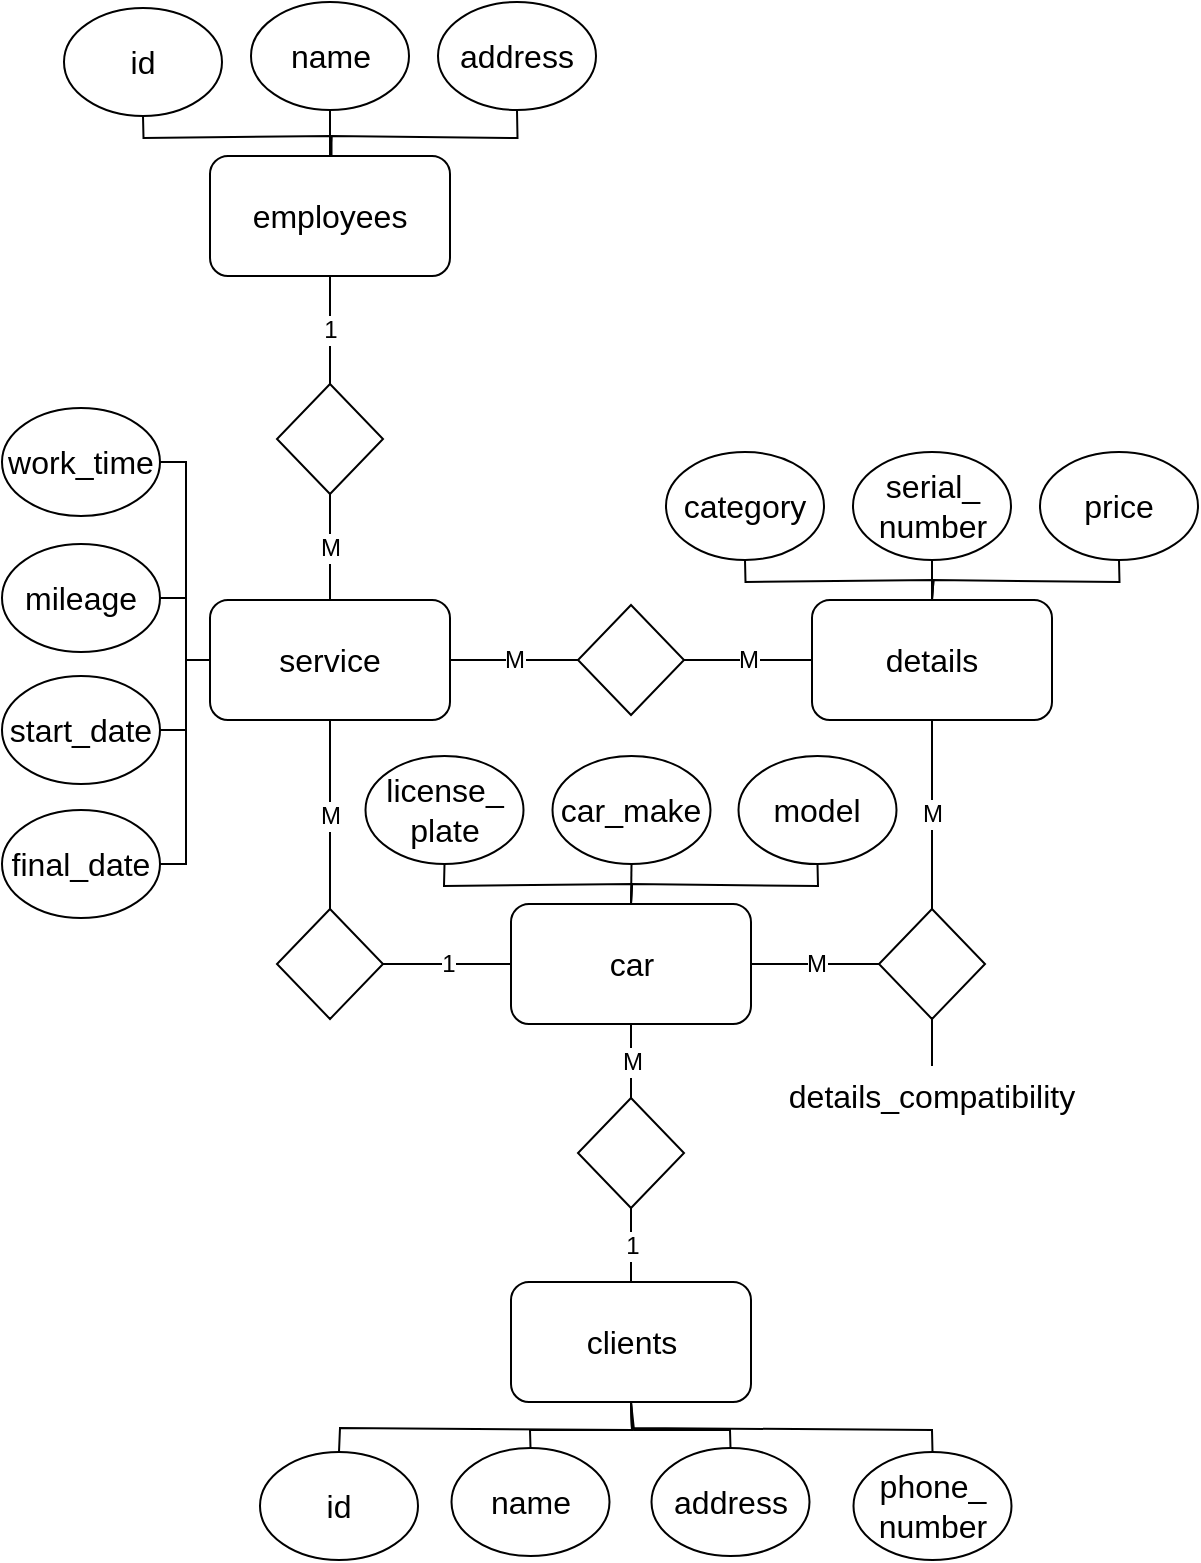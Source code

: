 <mxfile version="21.3.7" type="device">
  <diagram name="Страница 1" id="AqqJBdV2iUNEGTBjLfIK">
    <mxGraphModel dx="1522" dy="1220" grid="0" gridSize="10" guides="1" tooltips="1" connect="1" arrows="1" fold="1" page="0" pageScale="1" pageWidth="827" pageHeight="1169" math="0" shadow="0">
      <root>
        <mxCell id="0" />
        <mxCell id="1" parent="0" />
        <mxCell id="WUcE2IALungmpD6I-2U8-1" value="employees" style="rounded=1;whiteSpace=wrap;html=1;fontSize=16;" vertex="1" parent="1">
          <mxGeometry x="9" y="74" width="120" height="60" as="geometry" />
        </mxCell>
        <mxCell id="WUcE2IALungmpD6I-2U8-3" value="id" style="ellipse;whiteSpace=wrap;html=1;fontSize=16;" vertex="1" parent="1">
          <mxGeometry x="-64" width="79" height="54" as="geometry" />
        </mxCell>
        <mxCell id="WUcE2IALungmpD6I-2U8-4" value="name" style="ellipse;whiteSpace=wrap;html=1;fontSize=16;" vertex="1" parent="1">
          <mxGeometry x="29.5" y="-3" width="79" height="54" as="geometry" />
        </mxCell>
        <mxCell id="WUcE2IALungmpD6I-2U8-5" value="address" style="ellipse;whiteSpace=wrap;html=1;fontSize=16;" vertex="1" parent="1">
          <mxGeometry x="123" y="-3" width="79" height="54" as="geometry" />
        </mxCell>
        <mxCell id="WUcE2IALungmpD6I-2U8-6" value="service" style="rounded=1;whiteSpace=wrap;html=1;fontSize=16;" vertex="1" parent="1">
          <mxGeometry x="9" y="296" width="120" height="60" as="geometry" />
        </mxCell>
        <mxCell id="WUcE2IALungmpD6I-2U8-8" value="mileage" style="ellipse;whiteSpace=wrap;html=1;fontSize=16;" vertex="1" parent="1">
          <mxGeometry x="-95" y="268" width="79" height="54" as="geometry" />
        </mxCell>
        <mxCell id="WUcE2IALungmpD6I-2U8-9" value="" style="rhombus;whiteSpace=wrap;html=1;fontSize=16;" vertex="1" parent="1">
          <mxGeometry x="42.5" y="188" width="53" height="55" as="geometry" />
        </mxCell>
        <mxCell id="WUcE2IALungmpD6I-2U8-10" value="М" style="endArrow=none;html=1;rounded=0;fontSize=12;startSize=8;endSize=8;curved=1;exitX=0.5;exitY=0;exitDx=0;exitDy=0;entryX=0.5;entryY=1;entryDx=0;entryDy=0;" edge="1" parent="1" source="WUcE2IALungmpD6I-2U8-6" target="WUcE2IALungmpD6I-2U8-9">
          <mxGeometry width="50" height="50" relative="1" as="geometry">
            <mxPoint x="184" y="268" as="sourcePoint" />
            <mxPoint x="234" y="218" as="targetPoint" />
          </mxGeometry>
        </mxCell>
        <mxCell id="WUcE2IALungmpD6I-2U8-11" value="1" style="endArrow=none;html=1;rounded=0;fontSize=12;startSize=8;endSize=8;curved=1;exitX=0.5;exitY=0;exitDx=0;exitDy=0;entryX=0.5;entryY=1;entryDx=0;entryDy=0;" edge="1" parent="1" source="WUcE2IALungmpD6I-2U8-9" target="WUcE2IALungmpD6I-2U8-1">
          <mxGeometry width="50" height="50" relative="1" as="geometry">
            <mxPoint x="184" y="268" as="sourcePoint" />
            <mxPoint x="234" y="218" as="targetPoint" />
          </mxGeometry>
        </mxCell>
        <mxCell id="WUcE2IALungmpD6I-2U8-16" value="work_time" style="ellipse;whiteSpace=wrap;html=1;fontSize=16;" vertex="1" parent="1">
          <mxGeometry x="-95" y="200" width="79" height="54" as="geometry" />
        </mxCell>
        <mxCell id="WUcE2IALungmpD6I-2U8-17" value="start_date" style="ellipse;whiteSpace=wrap;html=1;fontSize=16;" vertex="1" parent="1">
          <mxGeometry x="-95" y="334" width="79" height="54" as="geometry" />
        </mxCell>
        <mxCell id="WUcE2IALungmpD6I-2U8-18" value="final_date" style="ellipse;whiteSpace=wrap;html=1;fontSize=16;" vertex="1" parent="1">
          <mxGeometry x="-95" y="401" width="79" height="54" as="geometry" />
        </mxCell>
        <mxCell id="WUcE2IALungmpD6I-2U8-19" value="details" style="rounded=1;whiteSpace=wrap;html=1;fontSize=16;" vertex="1" parent="1">
          <mxGeometry x="310" y="296" width="120" height="60" as="geometry" />
        </mxCell>
        <mxCell id="WUcE2IALungmpD6I-2U8-20" value="" style="rhombus;whiteSpace=wrap;html=1;fontSize=16;" vertex="1" parent="1">
          <mxGeometry x="193" y="298.5" width="53" height="55" as="geometry" />
        </mxCell>
        <mxCell id="WUcE2IALungmpD6I-2U8-21" value="М" style="endArrow=none;html=1;rounded=0;fontSize=12;startSize=8;endSize=8;curved=1;exitX=1;exitY=0.5;exitDx=0;exitDy=0;entryX=0;entryY=0.5;entryDx=0;entryDy=0;" edge="1" parent="1" source="WUcE2IALungmpD6I-2U8-6" target="WUcE2IALungmpD6I-2U8-20">
          <mxGeometry width="50" height="50" relative="1" as="geometry">
            <mxPoint x="184" y="268" as="sourcePoint" />
            <mxPoint x="234" y="218" as="targetPoint" />
          </mxGeometry>
        </mxCell>
        <mxCell id="WUcE2IALungmpD6I-2U8-22" value="М" style="endArrow=none;html=1;rounded=0;fontSize=12;startSize=8;endSize=8;curved=1;exitX=1;exitY=0.5;exitDx=0;exitDy=0;entryX=0;entryY=0.5;entryDx=0;entryDy=0;" edge="1" parent="1" source="WUcE2IALungmpD6I-2U8-20" target="WUcE2IALungmpD6I-2U8-19">
          <mxGeometry width="50" height="50" relative="1" as="geometry">
            <mxPoint x="184" y="268" as="sourcePoint" />
            <mxPoint x="234" y="218" as="targetPoint" />
          </mxGeometry>
        </mxCell>
        <mxCell id="WUcE2IALungmpD6I-2U8-25" value="car" style="rounded=1;whiteSpace=wrap;html=1;fontSize=16;" vertex="1" parent="1">
          <mxGeometry x="159.5" y="448" width="120" height="60" as="geometry" />
        </mxCell>
        <mxCell id="WUcE2IALungmpD6I-2U8-26" value="" style="rhombus;whiteSpace=wrap;html=1;fontSize=16;" vertex="1" parent="1">
          <mxGeometry x="42.5" y="450.5" width="53" height="55" as="geometry" />
        </mxCell>
        <mxCell id="WUcE2IALungmpD6I-2U8-27" value="" style="rhombus;whiteSpace=wrap;html=1;fontSize=16;" vertex="1" parent="1">
          <mxGeometry x="343.5" y="450.5" width="53" height="55" as="geometry" />
        </mxCell>
        <mxCell id="WUcE2IALungmpD6I-2U8-28" value="М" style="endArrow=none;html=1;rounded=0;fontSize=12;startSize=8;endSize=8;curved=1;exitX=0.5;exitY=1;exitDx=0;exitDy=0;entryX=0.5;entryY=0;entryDx=0;entryDy=0;" edge="1" parent="1" source="WUcE2IALungmpD6I-2U8-6" target="WUcE2IALungmpD6I-2U8-26">
          <mxGeometry width="50" height="50" relative="1" as="geometry">
            <mxPoint x="151" y="367" as="sourcePoint" />
            <mxPoint x="201" y="317" as="targetPoint" />
          </mxGeometry>
        </mxCell>
        <mxCell id="WUcE2IALungmpD6I-2U8-29" value="1" style="endArrow=none;html=1;rounded=0;fontSize=12;startSize=8;endSize=8;curved=1;exitX=1;exitY=0.5;exitDx=0;exitDy=0;entryX=0;entryY=0.5;entryDx=0;entryDy=0;" edge="1" parent="1" source="WUcE2IALungmpD6I-2U8-26" target="WUcE2IALungmpD6I-2U8-25">
          <mxGeometry width="50" height="50" relative="1" as="geometry">
            <mxPoint x="151" y="367" as="sourcePoint" />
            <mxPoint x="201" y="317" as="targetPoint" />
          </mxGeometry>
        </mxCell>
        <mxCell id="WUcE2IALungmpD6I-2U8-30" value="М" style="endArrow=none;html=1;rounded=0;fontSize=12;startSize=8;endSize=8;curved=1;exitX=1;exitY=0.5;exitDx=0;exitDy=0;entryX=0;entryY=0.5;entryDx=0;entryDy=0;" edge="1" parent="1" source="WUcE2IALungmpD6I-2U8-25" target="WUcE2IALungmpD6I-2U8-27">
          <mxGeometry width="50" height="50" relative="1" as="geometry">
            <mxPoint x="151" y="367" as="sourcePoint" />
            <mxPoint x="339" y="459" as="targetPoint" />
          </mxGeometry>
        </mxCell>
        <mxCell id="WUcE2IALungmpD6I-2U8-31" value="М" style="endArrow=none;html=1;rounded=0;fontSize=12;startSize=8;endSize=8;curved=1;exitX=0.5;exitY=0;exitDx=0;exitDy=0;entryX=0.5;entryY=1;entryDx=0;entryDy=0;" edge="1" parent="1" source="WUcE2IALungmpD6I-2U8-27" target="WUcE2IALungmpD6I-2U8-19">
          <mxGeometry width="50" height="50" relative="1" as="geometry">
            <mxPoint x="151" y="367" as="sourcePoint" />
            <mxPoint x="201" y="317" as="targetPoint" />
          </mxGeometry>
        </mxCell>
        <mxCell id="WUcE2IALungmpD6I-2U8-32" value="category" style="ellipse;whiteSpace=wrap;html=1;fontSize=16;" vertex="1" parent="1">
          <mxGeometry x="237" y="222" width="79" height="54" as="geometry" />
        </mxCell>
        <mxCell id="WUcE2IALungmpD6I-2U8-33" value="serial_&lt;br&gt;number" style="ellipse;whiteSpace=wrap;html=1;fontSize=16;" vertex="1" parent="1">
          <mxGeometry x="330.5" y="222" width="79" height="54" as="geometry" />
        </mxCell>
        <mxCell id="WUcE2IALungmpD6I-2U8-34" value="price" style="ellipse;whiteSpace=wrap;html=1;fontSize=16;" vertex="1" parent="1">
          <mxGeometry x="424" y="222" width="79" height="54" as="geometry" />
        </mxCell>
        <mxCell id="WUcE2IALungmpD6I-2U8-35" value="license_&lt;br&gt;plate" style="ellipse;whiteSpace=wrap;html=1;fontSize=16;" vertex="1" parent="1">
          <mxGeometry x="86.75" y="374" width="79" height="54" as="geometry" />
        </mxCell>
        <mxCell id="WUcE2IALungmpD6I-2U8-36" value="car_make" style="ellipse;whiteSpace=wrap;html=1;fontSize=16;" vertex="1" parent="1">
          <mxGeometry x="180.25" y="374" width="79" height="54" as="geometry" />
        </mxCell>
        <mxCell id="WUcE2IALungmpD6I-2U8-37" value="model" style="ellipse;whiteSpace=wrap;html=1;fontSize=16;" vertex="1" parent="1">
          <mxGeometry x="273.25" y="374" width="79" height="54" as="geometry" />
        </mxCell>
        <mxCell id="WUcE2IALungmpD6I-2U8-39" value="clients" style="rounded=1;whiteSpace=wrap;html=1;fontSize=16;" vertex="1" parent="1">
          <mxGeometry x="159.5" y="637" width="120" height="60" as="geometry" />
        </mxCell>
        <mxCell id="WUcE2IALungmpD6I-2U8-40" value="" style="rhombus;whiteSpace=wrap;html=1;fontSize=16;" vertex="1" parent="1">
          <mxGeometry x="193" y="545" width="53" height="55" as="geometry" />
        </mxCell>
        <mxCell id="WUcE2IALungmpD6I-2U8-41" value="М" style="endArrow=none;html=1;rounded=0;fontSize=12;startSize=8;endSize=8;curved=1;exitX=0.5;exitY=1;exitDx=0;exitDy=0;entryX=0.5;entryY=0;entryDx=0;entryDy=0;" edge="1" parent="1" source="WUcE2IALungmpD6I-2U8-25" target="WUcE2IALungmpD6I-2U8-40">
          <mxGeometry width="50" height="50" relative="1" as="geometry">
            <mxPoint x="182" y="451" as="sourcePoint" />
            <mxPoint x="232" y="401" as="targetPoint" />
          </mxGeometry>
        </mxCell>
        <mxCell id="WUcE2IALungmpD6I-2U8-42" value="1" style="endArrow=none;html=1;rounded=0;fontSize=12;startSize=8;endSize=8;curved=1;exitX=0.5;exitY=1;exitDx=0;exitDy=0;entryX=0.5;entryY=0;entryDx=0;entryDy=0;" edge="1" parent="1" source="WUcE2IALungmpD6I-2U8-40" target="WUcE2IALungmpD6I-2U8-39">
          <mxGeometry width="50" height="50" relative="1" as="geometry">
            <mxPoint x="182" y="451" as="sourcePoint" />
            <mxPoint x="232" y="401" as="targetPoint" />
          </mxGeometry>
        </mxCell>
        <mxCell id="WUcE2IALungmpD6I-2U8-43" value="id" style="ellipse;whiteSpace=wrap;html=1;fontSize=16;" vertex="1" parent="1">
          <mxGeometry x="34" y="722" width="79" height="54" as="geometry" />
        </mxCell>
        <mxCell id="WUcE2IALungmpD6I-2U8-44" value="name" style="ellipse;whiteSpace=wrap;html=1;fontSize=16;" vertex="1" parent="1">
          <mxGeometry x="129.75" y="720" width="79" height="54" as="geometry" />
        </mxCell>
        <mxCell id="WUcE2IALungmpD6I-2U8-45" value="address" style="ellipse;whiteSpace=wrap;html=1;fontSize=16;" vertex="1" parent="1">
          <mxGeometry x="229.75" y="720" width="79" height="54" as="geometry" />
        </mxCell>
        <mxCell id="WUcE2IALungmpD6I-2U8-46" value="phone_&lt;br&gt;number" style="ellipse;whiteSpace=wrap;html=1;fontSize=16;" vertex="1" parent="1">
          <mxGeometry x="330.75" y="722" width="79" height="54" as="geometry" />
        </mxCell>
        <mxCell id="WUcE2IALungmpD6I-2U8-47" value="" style="endArrow=none;html=1;rounded=0;fontSize=12;startSize=8;endSize=8;exitX=0.5;exitY=0;exitDx=0;exitDy=0;entryX=0.5;entryY=1;entryDx=0;entryDy=0;" edge="1" parent="1" source="WUcE2IALungmpD6I-2U8-25" target="WUcE2IALungmpD6I-2U8-35">
          <mxGeometry width="50" height="50" relative="1" as="geometry">
            <mxPoint x="168" y="379" as="sourcePoint" />
            <mxPoint x="218" y="329" as="targetPoint" />
            <Array as="points">
              <mxPoint x="220" y="438" />
              <mxPoint x="126" y="439" />
            </Array>
          </mxGeometry>
        </mxCell>
        <mxCell id="WUcE2IALungmpD6I-2U8-48" value="" style="endArrow=none;html=1;rounded=0;fontSize=12;startSize=8;endSize=8;exitX=0.5;exitY=0;exitDx=0;exitDy=0;entryX=0.5;entryY=1;entryDx=0;entryDy=0;" edge="1" parent="1" source="WUcE2IALungmpD6I-2U8-25" target="WUcE2IALungmpD6I-2U8-37">
          <mxGeometry width="50" height="50" relative="1" as="geometry">
            <mxPoint x="168" y="379" as="sourcePoint" />
            <mxPoint x="218" y="329" as="targetPoint" />
            <Array as="points">
              <mxPoint x="220" y="438" />
              <mxPoint x="313" y="439" />
            </Array>
          </mxGeometry>
        </mxCell>
        <mxCell id="WUcE2IALungmpD6I-2U8-49" value="" style="endArrow=none;html=1;rounded=0;fontSize=12;startSize=8;endSize=8;curved=1;exitX=0.5;exitY=1;exitDx=0;exitDy=0;entryX=0.5;entryY=0;entryDx=0;entryDy=0;" edge="1" parent="1" source="WUcE2IALungmpD6I-2U8-36" target="WUcE2IALungmpD6I-2U8-25">
          <mxGeometry width="50" height="50" relative="1" as="geometry">
            <mxPoint x="168" y="379" as="sourcePoint" />
            <mxPoint x="218" y="329" as="targetPoint" />
          </mxGeometry>
        </mxCell>
        <mxCell id="WUcE2IALungmpD6I-2U8-52" value="" style="endArrow=none;html=1;rounded=0;fontSize=12;startSize=8;endSize=8;exitX=1;exitY=0.5;exitDx=0;exitDy=0;entryX=0;entryY=0.5;entryDx=0;entryDy=0;" edge="1" parent="1" source="WUcE2IALungmpD6I-2U8-18" target="WUcE2IALungmpD6I-2U8-6">
          <mxGeometry width="50" height="50" relative="1" as="geometry">
            <mxPoint x="168" y="414" as="sourcePoint" />
            <mxPoint x="218" y="364" as="targetPoint" />
            <Array as="points">
              <mxPoint x="-3" y="428" />
              <mxPoint x="-3" y="326" />
            </Array>
          </mxGeometry>
        </mxCell>
        <mxCell id="WUcE2IALungmpD6I-2U8-56" value="" style="endArrow=none;html=1;rounded=0;fontSize=12;startSize=8;endSize=8;exitX=0.5;exitY=0;exitDx=0;exitDy=0;entryX=0.5;entryY=1;entryDx=0;entryDy=0;" edge="1" parent="1" source="WUcE2IALungmpD6I-2U8-19" target="WUcE2IALungmpD6I-2U8-32">
          <mxGeometry width="50" height="50" relative="1" as="geometry">
            <mxPoint x="370.75" y="296" as="sourcePoint" />
            <mxPoint x="276.75" y="276" as="targetPoint" />
            <Array as="points">
              <mxPoint x="370.75" y="286" />
              <mxPoint x="276.75" y="287" />
            </Array>
          </mxGeometry>
        </mxCell>
        <mxCell id="WUcE2IALungmpD6I-2U8-57" value="" style="endArrow=none;html=1;rounded=0;fontSize=12;startSize=8;endSize=8;exitX=0.5;exitY=0;exitDx=0;exitDy=0;entryX=0.5;entryY=1;entryDx=0;entryDy=0;" edge="1" parent="1" source="WUcE2IALungmpD6I-2U8-19" target="WUcE2IALungmpD6I-2U8-34">
          <mxGeometry width="50" height="50" relative="1" as="geometry">
            <mxPoint x="370.75" y="296" as="sourcePoint" />
            <mxPoint x="463.75" y="276" as="targetPoint" />
            <Array as="points">
              <mxPoint x="370.75" y="286" />
              <mxPoint x="463.75" y="287" />
            </Array>
          </mxGeometry>
        </mxCell>
        <mxCell id="WUcE2IALungmpD6I-2U8-58" value="" style="endArrow=none;html=1;rounded=0;fontSize=12;startSize=8;endSize=8;curved=1;exitX=0.5;exitY=1;exitDx=0;exitDy=0;entryX=0.5;entryY=0;entryDx=0;entryDy=0;" edge="1" parent="1" source="WUcE2IALungmpD6I-2U8-33" target="WUcE2IALungmpD6I-2U8-19">
          <mxGeometry width="50" height="50" relative="1" as="geometry">
            <mxPoint x="370.75" y="276" as="sourcePoint" />
            <mxPoint x="370.75" y="296" as="targetPoint" />
          </mxGeometry>
        </mxCell>
        <mxCell id="WUcE2IALungmpD6I-2U8-59" value="" style="endArrow=none;html=1;rounded=0;fontSize=12;startSize=8;endSize=8;exitX=0.5;exitY=0;exitDx=0;exitDy=0;entryX=0.5;entryY=1;entryDx=0;entryDy=0;" edge="1" parent="1" target="WUcE2IALungmpD6I-2U8-3">
          <mxGeometry width="50" height="50" relative="1" as="geometry">
            <mxPoint x="69.75" y="74" as="sourcePoint" />
            <mxPoint x="-24.25" y="54" as="targetPoint" />
            <Array as="points">
              <mxPoint x="69.75" y="64" />
              <mxPoint x="-24.25" y="65" />
            </Array>
          </mxGeometry>
        </mxCell>
        <mxCell id="WUcE2IALungmpD6I-2U8-60" value="" style="endArrow=none;html=1;rounded=0;fontSize=12;startSize=8;endSize=8;exitX=0.5;exitY=0;exitDx=0;exitDy=0;entryX=0.5;entryY=1;entryDx=0;entryDy=0;" edge="1" parent="1" source="WUcE2IALungmpD6I-2U8-1" target="WUcE2IALungmpD6I-2U8-5">
          <mxGeometry width="50" height="50" relative="1" as="geometry">
            <mxPoint x="69.75" y="74" as="sourcePoint" />
            <mxPoint x="162.75" y="54" as="targetPoint" />
            <Array as="points">
              <mxPoint x="69.75" y="64" />
              <mxPoint x="162.75" y="65" />
            </Array>
          </mxGeometry>
        </mxCell>
        <mxCell id="WUcE2IALungmpD6I-2U8-61" value="" style="endArrow=none;html=1;rounded=0;fontSize=12;startSize=8;endSize=8;curved=1;exitX=0.5;exitY=1;exitDx=0;exitDy=0;entryX=0.5;entryY=0;entryDx=0;entryDy=0;" edge="1" parent="1" source="WUcE2IALungmpD6I-2U8-4" target="WUcE2IALungmpD6I-2U8-1">
          <mxGeometry width="50" height="50" relative="1" as="geometry">
            <mxPoint x="69.75" y="54" as="sourcePoint" />
            <mxPoint x="69.75" y="74" as="targetPoint" />
          </mxGeometry>
        </mxCell>
        <mxCell id="WUcE2IALungmpD6I-2U8-63" value="" style="endArrow=none;html=1;rounded=0;fontSize=12;startSize=8;endSize=8;exitX=1;exitY=0.5;exitDx=0;exitDy=0;entryX=0;entryY=0.5;entryDx=0;entryDy=0;" edge="1" parent="1" source="WUcE2IALungmpD6I-2U8-17" target="WUcE2IALungmpD6I-2U8-6">
          <mxGeometry width="50" height="50" relative="1" as="geometry">
            <mxPoint x="-16" y="428" as="sourcePoint" />
            <mxPoint x="9" y="326" as="targetPoint" />
            <Array as="points">
              <mxPoint x="-3" y="361" />
              <mxPoint x="-3" y="326" />
            </Array>
          </mxGeometry>
        </mxCell>
        <mxCell id="WUcE2IALungmpD6I-2U8-64" value="" style="endArrow=none;html=1;rounded=0;fontSize=12;startSize=8;endSize=8;exitX=1;exitY=0.5;exitDx=0;exitDy=0;entryX=0;entryY=0.5;entryDx=0;entryDy=0;" edge="1" parent="1" source="WUcE2IALungmpD6I-2U8-8">
          <mxGeometry width="50" height="50" relative="1" as="geometry">
            <mxPoint x="-16" y="428" as="sourcePoint" />
            <mxPoint x="9" y="326" as="targetPoint" />
            <Array as="points">
              <mxPoint x="-3" y="295" />
              <mxPoint x="-3" y="326" />
            </Array>
          </mxGeometry>
        </mxCell>
        <mxCell id="WUcE2IALungmpD6I-2U8-65" value="" style="endArrow=none;html=1;rounded=0;fontSize=12;startSize=8;endSize=8;exitX=1;exitY=0.5;exitDx=0;exitDy=0;entryX=0;entryY=0.5;entryDx=0;entryDy=0;" edge="1" parent="1" source="WUcE2IALungmpD6I-2U8-16" target="WUcE2IALungmpD6I-2U8-6">
          <mxGeometry width="50" height="50" relative="1" as="geometry">
            <mxPoint x="-16" y="294" as="sourcePoint" />
            <mxPoint x="9" y="325" as="targetPoint" />
            <Array as="points">
              <mxPoint x="-3" y="227" />
              <mxPoint x="-3" y="326" />
            </Array>
          </mxGeometry>
        </mxCell>
        <mxCell id="WUcE2IALungmpD6I-2U8-66" value="" style="endArrow=none;html=1;rounded=0;fontSize=12;startSize=8;endSize=8;exitX=0.5;exitY=1;exitDx=0;exitDy=0;entryX=0.5;entryY=0;entryDx=0;entryDy=0;" edge="1" parent="1" source="WUcE2IALungmpD6I-2U8-39" target="WUcE2IALungmpD6I-2U8-44">
          <mxGeometry width="50" height="50" relative="1" as="geometry">
            <mxPoint x="439" y="690" as="sourcePoint" />
            <mxPoint x="489" y="640" as="targetPoint" />
            <Array as="points">
              <mxPoint x="220" y="711" />
              <mxPoint x="169" y="711" />
            </Array>
          </mxGeometry>
        </mxCell>
        <mxCell id="WUcE2IALungmpD6I-2U8-67" value="" style="endArrow=none;html=1;rounded=0;fontSize=12;startSize=8;endSize=8;exitX=0.5;exitY=1;exitDx=0;exitDy=0;entryX=0.5;entryY=0;entryDx=0;entryDy=0;" edge="1" parent="1" source="WUcE2IALungmpD6I-2U8-39" target="WUcE2IALungmpD6I-2U8-45">
          <mxGeometry width="50" height="50" relative="1" as="geometry">
            <mxPoint x="355" y="702" as="sourcePoint" />
            <mxPoint x="405" y="652" as="targetPoint" />
            <Array as="points">
              <mxPoint x="221" y="711" />
              <mxPoint x="269" y="711" />
            </Array>
          </mxGeometry>
        </mxCell>
        <mxCell id="WUcE2IALungmpD6I-2U8-68" value="" style="endArrow=none;html=1;rounded=0;fontSize=12;startSize=8;endSize=8;exitX=0.5;exitY=0;exitDx=0;exitDy=0;entryX=0.5;entryY=1;entryDx=0;entryDy=0;" edge="1" parent="1" source="WUcE2IALungmpD6I-2U8-43" target="WUcE2IALungmpD6I-2U8-39">
          <mxGeometry width="50" height="50" relative="1" as="geometry">
            <mxPoint x="186" y="724" as="sourcePoint" />
            <mxPoint x="217" y="712" as="targetPoint" />
            <Array as="points">
              <mxPoint x="74" y="710" />
              <mxPoint x="220" y="711" />
            </Array>
          </mxGeometry>
        </mxCell>
        <mxCell id="WUcE2IALungmpD6I-2U8-69" value="" style="endArrow=none;html=1;rounded=0;fontSize=12;startSize=8;endSize=8;entryX=0.5;entryY=0;entryDx=0;entryDy=0;exitX=0.5;exitY=1;exitDx=0;exitDy=0;" edge="1" parent="1" source="WUcE2IALungmpD6I-2U8-39" target="WUcE2IALungmpD6I-2U8-46">
          <mxGeometry width="50" height="50" relative="1" as="geometry">
            <mxPoint x="186" y="724" as="sourcePoint" />
            <mxPoint x="236" y="674" as="targetPoint" />
            <Array as="points">
              <mxPoint x="220" y="710" />
              <mxPoint x="370" y="711" />
            </Array>
          </mxGeometry>
        </mxCell>
        <mxCell id="WUcE2IALungmpD6I-2U8-70" value="" style="endArrow=none;html=1;rounded=0;fontSize=12;startSize=8;endSize=8;curved=1;entryX=0.5;entryY=1;entryDx=0;entryDy=0;exitX=0.5;exitY=0;exitDx=0;exitDy=0;" edge="1" parent="1" source="WUcE2IALungmpD6I-2U8-71" target="WUcE2IALungmpD6I-2U8-27">
          <mxGeometry width="50" height="50" relative="1" as="geometry">
            <mxPoint x="362" y="569" as="sourcePoint" />
            <mxPoint x="412" y="564" as="targetPoint" />
          </mxGeometry>
        </mxCell>
        <mxCell id="WUcE2IALungmpD6I-2U8-71" value="details_compatibility" style="text;html=1;strokeColor=none;fillColor=none;align=center;verticalAlign=middle;whiteSpace=wrap;rounded=0;fontSize=16;" vertex="1" parent="1">
          <mxGeometry x="340" y="529" width="60" height="30" as="geometry" />
        </mxCell>
      </root>
    </mxGraphModel>
  </diagram>
</mxfile>
